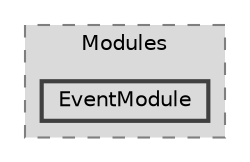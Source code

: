 digraph "Engine/Modules/EventModule"
{
 // LATEX_PDF_SIZE
  bgcolor="transparent";
  edge [fontname=Helvetica,fontsize=10,labelfontname=Helvetica,labelfontsize=10];
  node [fontname=Helvetica,fontsize=10,shape=box,height=0.2,width=0.4];
  compound=true
  subgraph clusterdir_5730a32ba65843f7d6a4af6f0645845c {
    graph [ bgcolor="#dadada", pencolor="grey50", label="Modules", fontname=Helvetica,fontsize=10 style="filled,dashed", URL="dir_5730a32ba65843f7d6a4af6f0645845c.html",tooltip=""]
  dir_c6e671e37f57e386ab2d5a01e225d2d3 [label="EventModule", fillcolor="#dadada", color="grey25", style="filled,bold", URL="dir_c6e671e37f57e386ab2d5a01e225d2d3.html",tooltip=""];
  }
}
